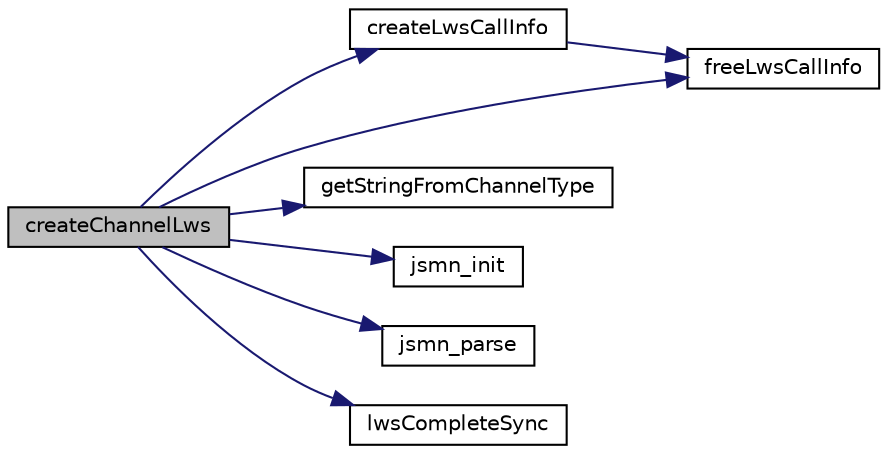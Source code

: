 digraph "createChannelLws"
{
 // LATEX_PDF_SIZE
  edge [fontname="Helvetica",fontsize="10",labelfontname="Helvetica",labelfontsize="10"];
  node [fontname="Helvetica",fontsize="10",shape=record];
  rankdir="LR";
  Node1 [label="createChannelLws",height=0.2,width=0.4,color="black", fillcolor="grey75", style="filled", fontcolor="black",tooltip=" "];
  Node1 -> Node2 [color="midnightblue",fontsize="10",style="solid",fontname="Helvetica"];
  Node2 [label="createLwsCallInfo",height=0.2,width=0.4,color="black", fillcolor="white", style="filled",URL="$LwsApiCalls_8c.html#a988b3c6e00aa3e79fce24a41faeb772c",tooltip=" "];
  Node2 -> Node3 [color="midnightblue",fontsize="10",style="solid",fontname="Helvetica"];
  Node3 [label="freeLwsCallInfo",height=0.2,width=0.4,color="black", fillcolor="white", style="filled",URL="$LwsApiCalls_8c.html#a22be1d34eb8fe76e2872b23ea9f981d1",tooltip=" "];
  Node1 -> Node3 [color="midnightblue",fontsize="10",style="solid",fontname="Helvetica"];
  Node1 -> Node4 [color="midnightblue",fontsize="10",style="solid",fontname="Helvetica"];
  Node4 [label="getStringFromChannelType",height=0.2,width=0.4,color="black", fillcolor="white", style="filled",URL="$ChannelInfo_8c.html#ae17a90f8acd89056991245315f8cf725",tooltip=" "];
  Node1 -> Node5 [color="midnightblue",fontsize="10",style="solid",fontname="Helvetica"];
  Node5 [label="jsmn_init",height=0.2,width=0.4,color="black", fillcolor="white", style="filled",URL="$jsmn_8h.html#a8d4a8b3ce5c3d600feea38615b5f9aa6",tooltip=" "];
  Node1 -> Node6 [color="midnightblue",fontsize="10",style="solid",fontname="Helvetica"];
  Node6 [label="jsmn_parse",height=0.2,width=0.4,color="black", fillcolor="white", style="filled",URL="$jsmn_8h.html#acf28c8ae404fb0ad2823270d2a4c322a",tooltip=" "];
  Node1 -> Node7 [color="midnightblue",fontsize="10",style="solid",fontname="Helvetica"];
  Node7 [label="lwsCompleteSync",height=0.2,width=0.4,color="black", fillcolor="white", style="filled",URL="$LwsApiCalls_8c.html#a3c3cdd7608d37131d839bc47bd5de90b",tooltip=" "];
}
